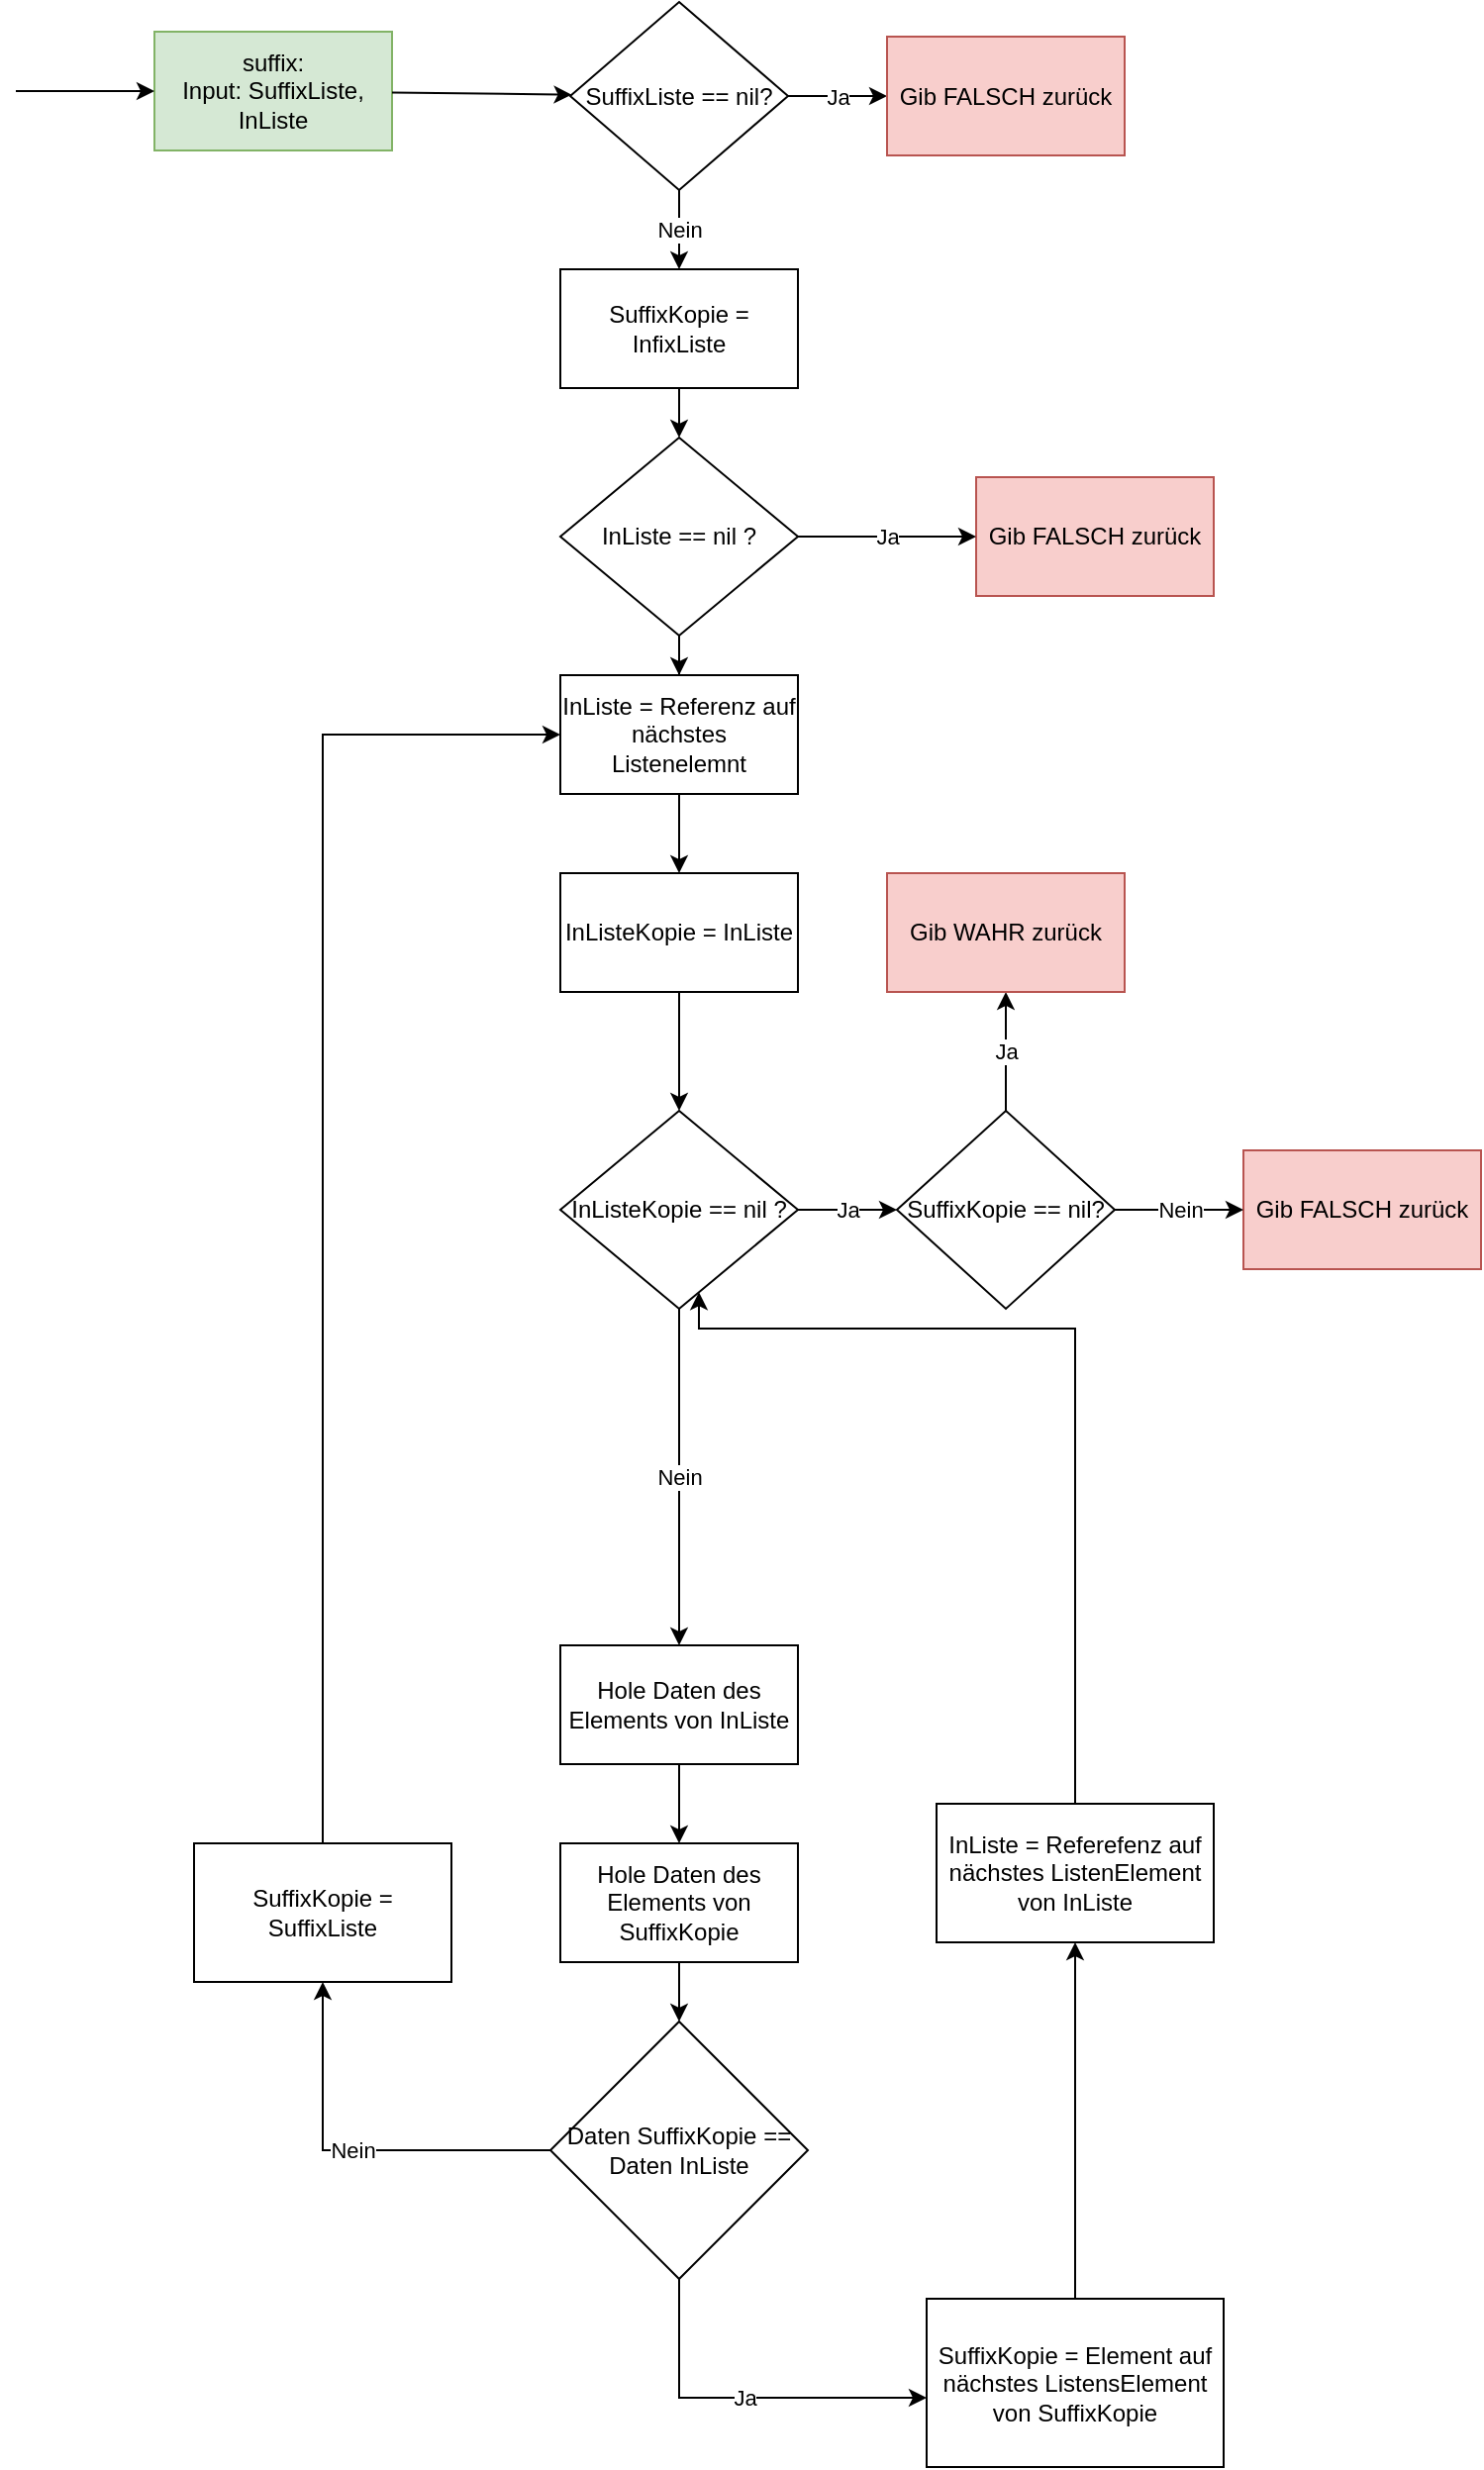 <mxfile version="12.9.9" type="device"><diagram id="Uj9stLQlXh2W15AU4nTm" name="Page-1"><mxGraphModel dx="1086" dy="1906" grid="1" gridSize="10" guides="1" tooltips="1" connect="1" arrows="1" fold="1" page="1" pageScale="1" pageWidth="850" pageHeight="1100" math="0" shadow="0"><root><mxCell id="0"/><mxCell id="1" parent="0"/><mxCell id="ycpASBOv0dutmdNSvJVq-1" value="suffix:&lt;br&gt;Input: SuffixListe, InListe" style="rounded=0;whiteSpace=wrap;html=1;fillColor=#d5e8d4;strokeColor=#82b366;" parent="1" vertex="1"><mxGeometry x="150" y="-105" width="120" height="60" as="geometry"/></mxCell><mxCell id="ycpASBOv0dutmdNSvJVq-2" value="" style="endArrow=classic;html=1;" parent="1" target="ycpASBOv0dutmdNSvJVq-1" edge="1"><mxGeometry width="50" height="50" relative="1" as="geometry"><mxPoint x="80" y="-75" as="sourcePoint"/><mxPoint x="500" y="185" as="targetPoint"/></mxGeometry></mxCell><mxCell id="ycpASBOv0dutmdNSvJVq-3" value="Ja" style="edgeStyle=orthogonalEdgeStyle;rounded=0;orthogonalLoop=1;jettySize=auto;html=1;" parent="1" source="ycpASBOv0dutmdNSvJVq-5" target="ycpASBOv0dutmdNSvJVq-7" edge="1"><mxGeometry relative="1" as="geometry"/></mxCell><mxCell id="ycpASBOv0dutmdNSvJVq-4" value="Nein" style="edgeStyle=orthogonalEdgeStyle;rounded=0;orthogonalLoop=1;jettySize=auto;html=1;" parent="1" source="ycpASBOv0dutmdNSvJVq-5" target="ycpASBOv0dutmdNSvJVq-24" edge="1"><mxGeometry relative="1" as="geometry"/></mxCell><mxCell id="ycpASBOv0dutmdNSvJVq-5" value="SuffixListe == nil?" style="rhombus;whiteSpace=wrap;html=1;" parent="1" vertex="1"><mxGeometry x="360" y="-120" width="110" height="95" as="geometry"/></mxCell><mxCell id="ycpASBOv0dutmdNSvJVq-6" value="" style="endArrow=classic;html=1;" parent="1" source="ycpASBOv0dutmdNSvJVq-1" target="ycpASBOv0dutmdNSvJVq-5" edge="1"><mxGeometry width="50" height="50" relative="1" as="geometry"><mxPoint x="450" y="235" as="sourcePoint"/><mxPoint x="500" y="185" as="targetPoint"/></mxGeometry></mxCell><mxCell id="ycpASBOv0dutmdNSvJVq-7" value="Gib FALSCH zurück" style="rounded=0;whiteSpace=wrap;html=1;fillColor=#f8cecc;strokeColor=#b85450;" parent="1" vertex="1"><mxGeometry x="520" y="-102.5" width="120" height="60" as="geometry"/></mxCell><mxCell id="ycpASBOv0dutmdNSvJVq-8" value="Gib FALSCH zurück" style="rounded=0;whiteSpace=wrap;html=1;fillColor=#f8cecc;strokeColor=#b85450;" parent="1" vertex="1"><mxGeometry x="700" y="460" width="120" height="60" as="geometry"/></mxCell><mxCell id="ycpASBOv0dutmdNSvJVq-10" value="Nein" style="edgeStyle=orthogonalEdgeStyle;rounded=0;orthogonalLoop=1;jettySize=auto;html=1;" parent="1" source="ycpASBOv0dutmdNSvJVq-11" target="ycpASBOv0dutmdNSvJVq-15" edge="1"><mxGeometry relative="1" as="geometry"><mxPoint x="415.0" y="580.0" as="targetPoint"/></mxGeometry></mxCell><mxCell id="g3kV6nslucwcMcu35EiG-5" value="Ja" style="edgeStyle=orthogonalEdgeStyle;rounded=0;orthogonalLoop=1;jettySize=auto;html=1;" parent="1" source="ycpASBOv0dutmdNSvJVq-11" target="g3kV6nslucwcMcu35EiG-3" edge="1"><mxGeometry relative="1" as="geometry"/></mxCell><mxCell id="ycpASBOv0dutmdNSvJVq-11" value="&lt;span&gt;InListeKopie == nil ?&lt;/span&gt;" style="rhombus;whiteSpace=wrap;html=1;" parent="1" vertex="1"><mxGeometry x="355" y="440" width="120" height="100" as="geometry"/></mxCell><mxCell id="ycpASBOv0dutmdNSvJVq-12" style="edgeStyle=orthogonalEdgeStyle;rounded=0;orthogonalLoop=1;jettySize=auto;html=1;" parent="1" source="ycpASBOv0dutmdNSvJVq-13" target="ycpASBOv0dutmdNSvJVq-18" edge="1"><mxGeometry relative="1" as="geometry"/></mxCell><mxCell id="ycpASBOv0dutmdNSvJVq-13" value="Hole Daten des Elements von SuffixKopie" style="rounded=0;whiteSpace=wrap;html=1;" parent="1" vertex="1"><mxGeometry x="355" y="810" width="120" height="60" as="geometry"/></mxCell><mxCell id="ycpASBOv0dutmdNSvJVq-14" style="edgeStyle=orthogonalEdgeStyle;rounded=0;orthogonalLoop=1;jettySize=auto;html=1;" parent="1" source="ycpASBOv0dutmdNSvJVq-15" target="ycpASBOv0dutmdNSvJVq-13" edge="1"><mxGeometry relative="1" as="geometry"/></mxCell><mxCell id="ycpASBOv0dutmdNSvJVq-15" value="Hole Daten des Elements von InListe" style="rounded=0;whiteSpace=wrap;html=1;" parent="1" vertex="1"><mxGeometry x="355" y="710" width="120" height="60" as="geometry"/></mxCell><mxCell id="ycpASBOv0dutmdNSvJVq-16" value="Ja" style="edgeStyle=orthogonalEdgeStyle;rounded=0;orthogonalLoop=1;jettySize=auto;html=1;" parent="1" source="ycpASBOv0dutmdNSvJVq-18" target="ycpASBOv0dutmdNSvJVq-22" edge="1"><mxGeometry relative="1" as="geometry"><Array as="points"><mxPoint x="415" y="1090"/></Array></mxGeometry></mxCell><mxCell id="ycpASBOv0dutmdNSvJVq-17" value="Nein" style="edgeStyle=orthogonalEdgeStyle;rounded=0;orthogonalLoop=1;jettySize=auto;html=1;" parent="1" source="ycpASBOv0dutmdNSvJVq-18" target="ycpASBOv0dutmdNSvJVq-29" edge="1"><mxGeometry relative="1" as="geometry"/></mxCell><mxCell id="ycpASBOv0dutmdNSvJVq-18" value="Daten SuffixKopie == Daten InListe" style="rhombus;whiteSpace=wrap;html=1;" parent="1" vertex="1"><mxGeometry x="350" y="900" width="130" height="130" as="geometry"/></mxCell><mxCell id="ycpASBOv0dutmdNSvJVq-19" style="edgeStyle=orthogonalEdgeStyle;rounded=0;orthogonalLoop=1;jettySize=auto;html=1;" parent="1" source="ycpASBOv0dutmdNSvJVq-20" target="ycpASBOv0dutmdNSvJVq-11" edge="1"><mxGeometry relative="1" as="geometry"><Array as="points"><mxPoint x="615" y="550"/><mxPoint x="425" y="550"/></Array></mxGeometry></mxCell><mxCell id="ycpASBOv0dutmdNSvJVq-20" value="InListe = Referefenz auf nächstes ListenElement von InListe" style="rounded=0;whiteSpace=wrap;html=1;" parent="1" vertex="1"><mxGeometry x="545" y="790" width="140" height="70" as="geometry"/></mxCell><mxCell id="ycpASBOv0dutmdNSvJVq-21" style="edgeStyle=orthogonalEdgeStyle;rounded=0;orthogonalLoop=1;jettySize=auto;html=1;" parent="1" source="ycpASBOv0dutmdNSvJVq-22" target="ycpASBOv0dutmdNSvJVq-20" edge="1"><mxGeometry relative="1" as="geometry"/></mxCell><mxCell id="ycpASBOv0dutmdNSvJVq-22" value="SuffixKopie = Element auf nächstes ListensElement von SuffixKopie" style="rounded=0;whiteSpace=wrap;html=1;" parent="1" vertex="1"><mxGeometry x="540" y="1040" width="150" height="85" as="geometry"/></mxCell><mxCell id="ycpASBOv0dutmdNSvJVq-23" style="edgeStyle=orthogonalEdgeStyle;rounded=0;orthogonalLoop=1;jettySize=auto;html=1;" parent="1" source="ycpASBOv0dutmdNSvJVq-24" target="ycpASBOv0dutmdNSvJVq-35" edge="1"><mxGeometry relative="1" as="geometry"/></mxCell><mxCell id="ycpASBOv0dutmdNSvJVq-24" value="SuffixKopie = InfixListe" style="rounded=0;whiteSpace=wrap;html=1;" parent="1" vertex="1"><mxGeometry x="355" y="15" width="120" height="60" as="geometry"/></mxCell><mxCell id="ycpASBOv0dutmdNSvJVq-28" style="edgeStyle=orthogonalEdgeStyle;rounded=0;orthogonalLoop=1;jettySize=auto;html=1;" parent="1" source="ycpASBOv0dutmdNSvJVq-29" target="ycpASBOv0dutmdNSvJVq-37" edge="1"><mxGeometry relative="1" as="geometry"><mxPoint x="-180" y="810" as="targetPoint"/><Array as="points"><mxPoint x="235" y="250"/></Array></mxGeometry></mxCell><mxCell id="ycpASBOv0dutmdNSvJVq-29" value="SuffixKopie = SuffixListe" style="rounded=0;whiteSpace=wrap;html=1;" parent="1" vertex="1"><mxGeometry x="170" y="810" width="130" height="70" as="geometry"/></mxCell><mxCell id="ycpASBOv0dutmdNSvJVq-32" value="Gib FALSCH zurück" style="rounded=0;whiteSpace=wrap;html=1;fillColor=#f8cecc;strokeColor=#b85450;" parent="1" vertex="1"><mxGeometry x="565" y="120" width="120" height="60" as="geometry"/></mxCell><mxCell id="ycpASBOv0dutmdNSvJVq-33" value="Ja" style="edgeStyle=orthogonalEdgeStyle;rounded=0;orthogonalLoop=1;jettySize=auto;html=1;" parent="1" source="ycpASBOv0dutmdNSvJVq-35" target="ycpASBOv0dutmdNSvJVq-32" edge="1"><mxGeometry relative="1" as="geometry"/></mxCell><mxCell id="ycpASBOv0dutmdNSvJVq-34" style="edgeStyle=orthogonalEdgeStyle;rounded=0;orthogonalLoop=1;jettySize=auto;html=1;" parent="1" source="ycpASBOv0dutmdNSvJVq-35" target="ycpASBOv0dutmdNSvJVq-37" edge="1"><mxGeometry relative="1" as="geometry"/></mxCell><mxCell id="ycpASBOv0dutmdNSvJVq-35" value="&lt;span&gt;InListe == nil ?&lt;/span&gt;" style="rhombus;whiteSpace=wrap;html=1;" parent="1" vertex="1"><mxGeometry x="355" y="100" width="120" height="100" as="geometry"/></mxCell><mxCell id="g3kV6nslucwcMcu35EiG-9" style="edgeStyle=orthogonalEdgeStyle;rounded=0;orthogonalLoop=1;jettySize=auto;html=1;" parent="1" source="ycpASBOv0dutmdNSvJVq-37" target="g3kV6nslucwcMcu35EiG-8" edge="1"><mxGeometry relative="1" as="geometry"/></mxCell><mxCell id="ycpASBOv0dutmdNSvJVq-37" value="InListe = Referenz auf nächstes Listenelemnt" style="rounded=0;whiteSpace=wrap;html=1;" parent="1" vertex="1"><mxGeometry x="355" y="220" width="120" height="60" as="geometry"/></mxCell><mxCell id="g3kV6nslucwcMcu35EiG-2" value="Ja" style="edgeStyle=orthogonalEdgeStyle;rounded=0;orthogonalLoop=1;jettySize=auto;html=1;" parent="1" source="g3kV6nslucwcMcu35EiG-3" target="g3kV6nslucwcMcu35EiG-4" edge="1"><mxGeometry relative="1" as="geometry"><mxPoint x="440" y="470.0" as="targetPoint"/></mxGeometry></mxCell><mxCell id="g3kV6nslucwcMcu35EiG-6" value="Nein" style="edgeStyle=orthogonalEdgeStyle;rounded=0;orthogonalLoop=1;jettySize=auto;html=1;" parent="1" source="g3kV6nslucwcMcu35EiG-3" target="ycpASBOv0dutmdNSvJVq-8" edge="1"><mxGeometry relative="1" as="geometry"/></mxCell><mxCell id="g3kV6nslucwcMcu35EiG-3" value="SuffixKopie == nil?" style="rhombus;whiteSpace=wrap;html=1;" parent="1" vertex="1"><mxGeometry x="525" y="440" width="110" height="100" as="geometry"/></mxCell><mxCell id="g3kV6nslucwcMcu35EiG-4" value="Gib WAHR zurück" style="rounded=0;whiteSpace=wrap;html=1;fillColor=#f8cecc;strokeColor=#b85450;" parent="1" vertex="1"><mxGeometry x="520" y="320" width="120" height="60" as="geometry"/></mxCell><mxCell id="g3kV6nslucwcMcu35EiG-10" style="edgeStyle=orthogonalEdgeStyle;rounded=0;orthogonalLoop=1;jettySize=auto;html=1;" parent="1" source="g3kV6nslucwcMcu35EiG-8" target="ycpASBOv0dutmdNSvJVq-11" edge="1"><mxGeometry relative="1" as="geometry"/></mxCell><mxCell id="g3kV6nslucwcMcu35EiG-8" value="InListeKopie = InListe" style="rounded=0;whiteSpace=wrap;html=1;" parent="1" vertex="1"><mxGeometry x="355" y="320" width="120" height="60" as="geometry"/></mxCell></root></mxGraphModel></diagram></mxfile>